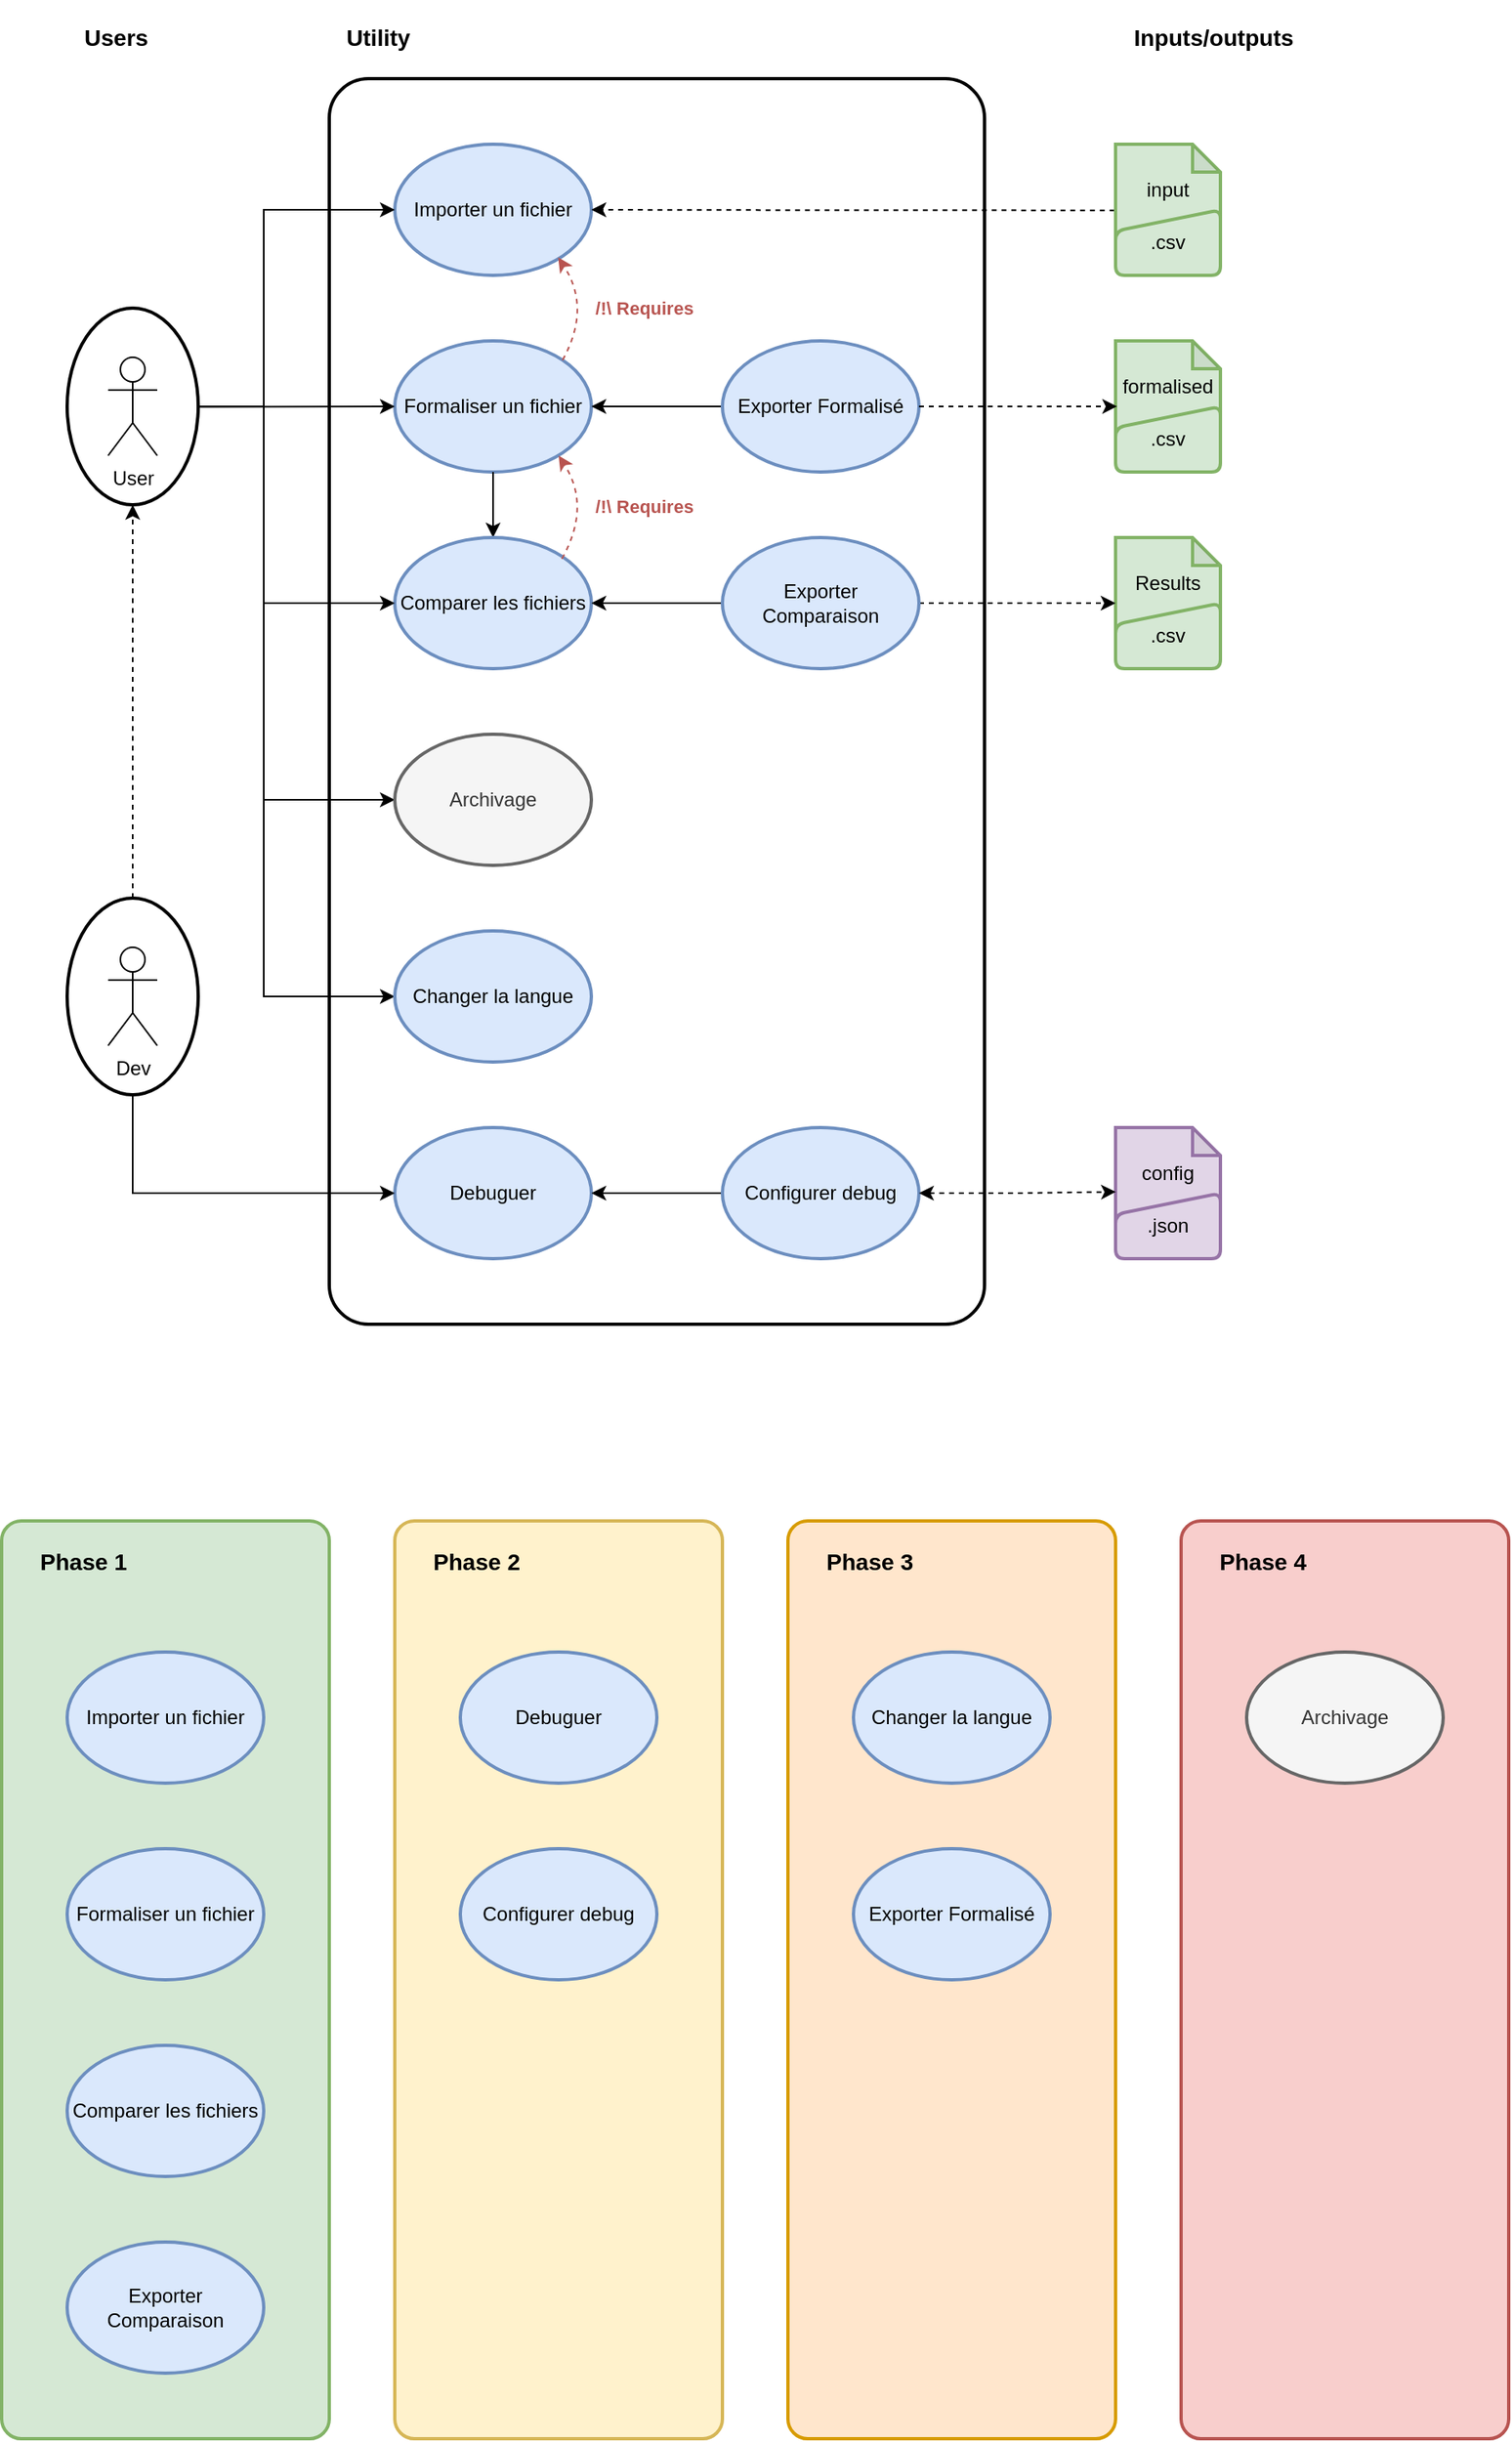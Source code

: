 <mxfile version="22.1.0" type="device">
  <diagram name="Page-1" id="y4yJ1lstMh98BxArJW6d">
    <mxGraphModel dx="1687" dy="2089" grid="1" gridSize="10" guides="1" tooltips="1" connect="1" arrows="1" fold="1" page="1" pageScale="1" pageWidth="827" pageHeight="1169" math="0" shadow="0">
      <root>
        <mxCell id="0" />
        <mxCell id="1" parent="0" />
        <mxCell id="6OBUlaH4lGdyUqKL5ivK-75" value="" style="rounded=1;whiteSpace=wrap;html=1;strokeWidth=2;arcSize=6;fillColor=none;" vertex="1" parent="1">
          <mxGeometry x="200" y="40" width="400" height="760" as="geometry" />
        </mxCell>
        <mxCell id="6OBUlaH4lGdyUqKL5ivK-2" value="Importer un fichier" style="ellipse;whiteSpace=wrap;html=1;fillColor=#dae8fc;strokeColor=#6c8ebf;strokeWidth=2;" vertex="1" parent="1">
          <mxGeometry x="240" y="80" width="120" height="80" as="geometry" />
        </mxCell>
        <mxCell id="6OBUlaH4lGdyUqKL5ivK-3" value="Formaliser un fichier" style="ellipse;whiteSpace=wrap;html=1;fillColor=#dae8fc;strokeColor=#6c8ebf;strokeWidth=2;" vertex="1" parent="1">
          <mxGeometry x="240" y="200" width="120" height="80" as="geometry" />
        </mxCell>
        <mxCell id="6OBUlaH4lGdyUqKL5ivK-5" style="edgeStyle=orthogonalEdgeStyle;rounded=0;orthogonalLoop=1;jettySize=auto;html=1;strokeWidth=1;startArrow=classic;startFill=1;endArrow=none;endFill=0;" edge="1" parent="1" source="6OBUlaH4lGdyUqKL5ivK-4" target="6OBUlaH4lGdyUqKL5ivK-3">
          <mxGeometry relative="1" as="geometry" />
        </mxCell>
        <mxCell id="6OBUlaH4lGdyUqKL5ivK-4" value="Comparer les fichiers" style="ellipse;whiteSpace=wrap;html=1;fillColor=#dae8fc;strokeColor=#6c8ebf;strokeWidth=2;" vertex="1" parent="1">
          <mxGeometry x="240" y="320" width="120" height="80" as="geometry" />
        </mxCell>
        <mxCell id="6OBUlaH4lGdyUqKL5ivK-9" style="edgeStyle=orthogonalEdgeStyle;rounded=0;orthogonalLoop=1;jettySize=auto;html=1;strokeWidth=1;" edge="1" parent="1" source="6OBUlaH4lGdyUqKL5ivK-8" target="6OBUlaH4lGdyUqKL5ivK-3">
          <mxGeometry relative="1" as="geometry">
            <Array as="points">
              <mxPoint x="130" y="240" />
              <mxPoint x="130" y="240" />
            </Array>
          </mxGeometry>
        </mxCell>
        <mxCell id="6OBUlaH4lGdyUqKL5ivK-10" style="rounded=0;orthogonalLoop=1;jettySize=auto;html=1;exitX=0.5;exitY=0;exitDx=0;exitDy=0;entryX=0;entryY=0.5;entryDx=0;entryDy=0;edgeStyle=orthogonalEdgeStyle;strokeWidth=1;" edge="1" parent="1" source="6OBUlaH4lGdyUqKL5ivK-8" target="6OBUlaH4lGdyUqKL5ivK-2">
          <mxGeometry relative="1" as="geometry">
            <Array as="points">
              <mxPoint x="160" y="240" />
              <mxPoint x="160" y="120" />
            </Array>
          </mxGeometry>
        </mxCell>
        <mxCell id="6OBUlaH4lGdyUqKL5ivK-11" style="rounded=0;orthogonalLoop=1;jettySize=auto;html=1;exitX=0.5;exitY=0;exitDx=0;exitDy=0;entryX=0;entryY=0.5;entryDx=0;entryDy=0;edgeStyle=orthogonalEdgeStyle;strokeWidth=1;" edge="1" parent="1" source="6OBUlaH4lGdyUqKL5ivK-8" target="6OBUlaH4lGdyUqKL5ivK-4">
          <mxGeometry relative="1" as="geometry">
            <Array as="points">
              <mxPoint x="160" y="240" />
              <mxPoint x="160" y="360" />
            </Array>
          </mxGeometry>
        </mxCell>
        <mxCell id="6OBUlaH4lGdyUqKL5ivK-36" style="rounded=0;orthogonalLoop=1;jettySize=auto;html=1;exitX=0.5;exitY=0;exitDx=0;exitDy=0;entryX=0;entryY=0.5;entryDx=0;entryDy=0;edgeStyle=orthogonalEdgeStyle;strokeWidth=1;" edge="1" parent="1" source="6OBUlaH4lGdyUqKL5ivK-8" target="6OBUlaH4lGdyUqKL5ivK-13">
          <mxGeometry relative="1" as="geometry">
            <Array as="points">
              <mxPoint x="160" y="240" />
              <mxPoint x="160" y="600" />
            </Array>
          </mxGeometry>
        </mxCell>
        <mxCell id="6OBUlaH4lGdyUqKL5ivK-104" style="edgeStyle=orthogonalEdgeStyle;rounded=0;orthogonalLoop=1;jettySize=auto;html=1;entryX=0;entryY=0.5;entryDx=0;entryDy=0;" edge="1" parent="1" source="6OBUlaH4lGdyUqKL5ivK-8" target="6OBUlaH4lGdyUqKL5ivK-103">
          <mxGeometry relative="1" as="geometry">
            <Array as="points">
              <mxPoint x="160" y="240" />
              <mxPoint x="160" y="480" />
            </Array>
          </mxGeometry>
        </mxCell>
        <mxCell id="6OBUlaH4lGdyUqKL5ivK-8" value="" style="ellipse;whiteSpace=wrap;html=1;rotation=90;strokeWidth=2;" vertex="1" parent="1">
          <mxGeometry x="20" y="200" width="120" height="80" as="geometry" />
        </mxCell>
        <mxCell id="6OBUlaH4lGdyUqKL5ivK-6" value="User" style="shape=umlActor;verticalLabelPosition=bottom;verticalAlign=top;html=1;outlineConnect=0;" vertex="1" parent="1">
          <mxGeometry x="65" y="210" width="30" height="60" as="geometry" />
        </mxCell>
        <mxCell id="6OBUlaH4lGdyUqKL5ivK-13" value="Changer la langue" style="ellipse;whiteSpace=wrap;html=1;fillColor=#dae8fc;strokeColor=#6c8ebf;strokeWidth=2;" vertex="1" parent="1">
          <mxGeometry x="240" y="560" width="120" height="80" as="geometry" />
        </mxCell>
        <mxCell id="6OBUlaH4lGdyUqKL5ivK-14" value="Debuguer" style="ellipse;whiteSpace=wrap;html=1;fillColor=#dae8fc;strokeColor=#6c8ebf;strokeWidth=2;" vertex="1" parent="1">
          <mxGeometry x="240" y="680" width="120" height="80" as="geometry" />
        </mxCell>
        <mxCell id="6OBUlaH4lGdyUqKL5ivK-22" style="orthogonalLoop=1;jettySize=auto;html=1;exitX=1;exitY=0;exitDx=0;exitDy=0;entryX=0.831;entryY=0.863;entryDx=0;entryDy=0;entryPerimeter=0;fillColor=#f8cecc;strokeColor=#b85450;strokeWidth=1;curved=1;dashed=1;" edge="1" parent="1" source="6OBUlaH4lGdyUqKL5ivK-3" target="6OBUlaH4lGdyUqKL5ivK-2">
          <mxGeometry relative="1" as="geometry">
            <Array as="points">
              <mxPoint x="360" y="180" />
            </Array>
          </mxGeometry>
        </mxCell>
        <mxCell id="6OBUlaH4lGdyUqKL5ivK-29" value="&lt;b&gt;&lt;font color=&quot;#b85450&quot;&gt;/!\ Requires&lt;br&gt;&lt;/font&gt;&lt;/b&gt;" style="edgeLabel;html=1;align=center;verticalAlign=middle;resizable=0;points=[];" vertex="1" connectable="0" parent="6OBUlaH4lGdyUqKL5ivK-22">
          <mxGeometry x="0.104" y="6" relative="1" as="geometry">
            <mxPoint x="39" as="offset" />
          </mxGeometry>
        </mxCell>
        <mxCell id="6OBUlaH4lGdyUqKL5ivK-40" style="edgeStyle=orthogonalEdgeStyle;rounded=0;orthogonalLoop=1;jettySize=auto;html=1;entryX=1;entryY=0.5;entryDx=0;entryDy=0;strokeWidth=1;dashed=1;exitX=-0.01;exitY=0.576;exitDx=0;exitDy=0;exitPerimeter=0;" edge="1" parent="1" source="6OBUlaH4lGdyUqKL5ivK-38" target="6OBUlaH4lGdyUqKL5ivK-2">
          <mxGeometry relative="1" as="geometry" />
        </mxCell>
        <mxCell id="6OBUlaH4lGdyUqKL5ivK-38" value="&lt;div&gt;input&lt;/div&gt;&lt;div&gt;&lt;br&gt;&lt;/div&gt;" style="shape=note;whiteSpace=wrap;html=1;backgroundOutline=1;darkOpacity=0.05;fillColor=#d5e8d4;strokeColor=#82b366;strokeWidth=2;size=17;" vertex="1" parent="1">
          <mxGeometry x="680" y="80" width="64" height="70" as="geometry" />
        </mxCell>
        <mxCell id="6OBUlaH4lGdyUqKL5ivK-41" value="&lt;div&gt;formalised&lt;/div&gt;&lt;div&gt;&lt;br&gt;&lt;/div&gt;" style="shape=note;whiteSpace=wrap;html=1;backgroundOutline=1;darkOpacity=0.05;fillColor=#d5e8d4;strokeColor=#82b366;strokeWidth=2;size=17;" vertex="1" parent="1">
          <mxGeometry x="680" y="200" width="64" height="70" as="geometry" />
        </mxCell>
        <mxCell id="6OBUlaH4lGdyUqKL5ivK-42" value="&lt;div&gt;Results&lt;/div&gt;&lt;div&gt;&lt;br&gt;&lt;/div&gt;" style="shape=note;whiteSpace=wrap;html=1;backgroundOutline=1;darkOpacity=0.05;fillColor=#d5e8d4;strokeColor=#82b366;strokeWidth=2;size=17;" vertex="1" parent="1">
          <mxGeometry x="680" y="320" width="64" height="70" as="geometry" />
        </mxCell>
        <mxCell id="6OBUlaH4lGdyUqKL5ivK-43" value=".csv" style="html=1;strokeWidth=2;shape=manualInput;whiteSpace=wrap;rounded=1;size=13;arcSize=11;fillColor=#d5e8d4;strokeColor=#82b366;" vertex="1" parent="1">
          <mxGeometry x="680" y="360" width="64" height="40" as="geometry" />
        </mxCell>
        <mxCell id="6OBUlaH4lGdyUqKL5ivK-45" value=".csv" style="html=1;strokeWidth=2;shape=manualInput;whiteSpace=wrap;rounded=1;size=13;arcSize=11;fillColor=#d5e8d4;strokeColor=#82b366;" vertex="1" parent="1">
          <mxGeometry x="680" y="240" width="64" height="40" as="geometry" />
        </mxCell>
        <mxCell id="6OBUlaH4lGdyUqKL5ivK-47" value=".csv" style="html=1;strokeWidth=2;shape=manualInput;whiteSpace=wrap;rounded=1;size=13;arcSize=11;fillColor=#d5e8d4;strokeColor=#82b366;" vertex="1" parent="1">
          <mxGeometry x="680" y="120" width="64" height="40" as="geometry" />
        </mxCell>
        <mxCell id="6OBUlaH4lGdyUqKL5ivK-50" style="orthogonalLoop=1;jettySize=auto;html=1;exitX=1;exitY=0;exitDx=0;exitDy=0;entryX=0.831;entryY=0.863;entryDx=0;entryDy=0;entryPerimeter=0;fillColor=#f8cecc;strokeColor=#b85450;strokeWidth=1;curved=1;dashed=1;" edge="1" parent="1">
          <mxGeometry relative="1" as="geometry">
            <mxPoint x="342" y="333" as="sourcePoint" />
            <mxPoint x="340" y="270" as="targetPoint" />
            <Array as="points">
              <mxPoint x="360" y="301" />
            </Array>
          </mxGeometry>
        </mxCell>
        <mxCell id="6OBUlaH4lGdyUqKL5ivK-51" value="&lt;b&gt;&lt;font color=&quot;#b85450&quot;&gt;/!\ Requires&lt;br&gt;&lt;/font&gt;&lt;/b&gt;" style="edgeLabel;html=1;align=center;verticalAlign=middle;resizable=0;points=[];" vertex="1" connectable="0" parent="6OBUlaH4lGdyUqKL5ivK-50">
          <mxGeometry x="0.104" y="6" relative="1" as="geometry">
            <mxPoint x="39" as="offset" />
          </mxGeometry>
        </mxCell>
        <mxCell id="6OBUlaH4lGdyUqKL5ivK-52" value="&lt;h3&gt;Utility&lt;/h3&gt;" style="text;html=1;strokeColor=none;fillColor=none;align=center;verticalAlign=middle;whiteSpace=wrap;rounded=0;" vertex="1" parent="1">
          <mxGeometry x="200" width="60" height="30" as="geometry" />
        </mxCell>
        <mxCell id="6OBUlaH4lGdyUqKL5ivK-53" value="&lt;h3&gt;Inputs/outputs&lt;/h3&gt;" style="text;html=1;strokeColor=none;fillColor=none;align=center;verticalAlign=middle;whiteSpace=wrap;rounded=0;" vertex="1" parent="1">
          <mxGeometry x="680" width="120" height="30" as="geometry" />
        </mxCell>
        <mxCell id="6OBUlaH4lGdyUqKL5ivK-55" value="&lt;h3&gt;Users&lt;/h3&gt;" style="text;html=1;strokeColor=none;fillColor=none;align=center;verticalAlign=middle;whiteSpace=wrap;rounded=0;" vertex="1" parent="1">
          <mxGeometry x="40" width="60" height="30" as="geometry" />
        </mxCell>
        <mxCell id="6OBUlaH4lGdyUqKL5ivK-58" style="edgeStyle=orthogonalEdgeStyle;rounded=0;orthogonalLoop=1;jettySize=auto;html=1;strokeWidth=1;" edge="1" parent="1" source="6OBUlaH4lGdyUqKL5ivK-56" target="6OBUlaH4lGdyUqKL5ivK-14">
          <mxGeometry relative="1" as="geometry">
            <Array as="points">
              <mxPoint x="80" y="720" />
            </Array>
          </mxGeometry>
        </mxCell>
        <mxCell id="6OBUlaH4lGdyUqKL5ivK-70" style="edgeStyle=orthogonalEdgeStyle;rounded=0;orthogonalLoop=1;jettySize=auto;html=1;entryX=1;entryY=0.5;entryDx=0;entryDy=0;strokeWidth=1;dashed=1;" edge="1" parent="1" source="6OBUlaH4lGdyUqKL5ivK-56" target="6OBUlaH4lGdyUqKL5ivK-8">
          <mxGeometry relative="1" as="geometry" />
        </mxCell>
        <mxCell id="6OBUlaH4lGdyUqKL5ivK-56" value="" style="ellipse;whiteSpace=wrap;html=1;rotation=90;strokeWidth=2;" vertex="1" parent="1">
          <mxGeometry x="20" y="560" width="120" height="80" as="geometry" />
        </mxCell>
        <mxCell id="6OBUlaH4lGdyUqKL5ivK-57" value="Dev" style="shape=umlActor;verticalLabelPosition=bottom;verticalAlign=top;html=1;outlineConnect=0;" vertex="1" parent="1">
          <mxGeometry x="65" y="570" width="30" height="60" as="geometry" />
        </mxCell>
        <mxCell id="6OBUlaH4lGdyUqKL5ivK-66" value="&lt;div&gt;config&lt;/div&gt;&lt;div&gt;&lt;br&gt;&lt;/div&gt;" style="shape=note;whiteSpace=wrap;html=1;backgroundOutline=1;darkOpacity=0.05;fillColor=#e1d5e7;strokeColor=#9673a6;strokeWidth=2;size=17;" vertex="1" parent="1">
          <mxGeometry x="680" y="680" width="64" height="70" as="geometry" />
        </mxCell>
        <mxCell id="6OBUlaH4lGdyUqKL5ivK-67" value=".json" style="html=1;strokeWidth=2;shape=manualInput;whiteSpace=wrap;rounded=1;size=13;arcSize=11;fillColor=#e1d5e7;strokeColor=#9673a6;" vertex="1" parent="1">
          <mxGeometry x="680" y="720" width="64" height="40" as="geometry" />
        </mxCell>
        <mxCell id="6OBUlaH4lGdyUqKL5ivK-76" value="" style="rounded=1;whiteSpace=wrap;html=1;strokeWidth=2;arcSize=6;fillColor=#d5e8d4;strokeColor=#82b366;" vertex="1" parent="1">
          <mxGeometry y="920" width="200" height="560" as="geometry" />
        </mxCell>
        <mxCell id="6OBUlaH4lGdyUqKL5ivK-77" value="" style="rounded=1;whiteSpace=wrap;html=1;strokeWidth=2;arcSize=6;fillColor=#fff2cc;strokeColor=#d6b656;" vertex="1" parent="1">
          <mxGeometry x="240" y="920" width="200" height="560" as="geometry" />
        </mxCell>
        <mxCell id="6OBUlaH4lGdyUqKL5ivK-78" value="" style="rounded=1;whiteSpace=wrap;html=1;strokeWidth=2;arcSize=6;fillColor=#ffe6cc;strokeColor=#d79b00;" vertex="1" parent="1">
          <mxGeometry x="480" y="920" width="200" height="560" as="geometry" />
        </mxCell>
        <mxCell id="6OBUlaH4lGdyUqKL5ivK-79" value="" style="rounded=1;whiteSpace=wrap;html=1;strokeWidth=2;arcSize=6;fillColor=#f8cecc;strokeColor=#b85450;" vertex="1" parent="1">
          <mxGeometry x="720" y="920" width="200" height="560" as="geometry" />
        </mxCell>
        <mxCell id="6OBUlaH4lGdyUqKL5ivK-80" value="&lt;h3&gt;Phase 2&lt;/h3&gt;" style="text;html=1;strokeColor=none;fillColor=none;align=center;verticalAlign=middle;whiteSpace=wrap;rounded=0;" vertex="1" parent="1">
          <mxGeometry x="260" y="930" width="60" height="30" as="geometry" />
        </mxCell>
        <mxCell id="6OBUlaH4lGdyUqKL5ivK-81" value="&lt;h3&gt;Phase 1&lt;br&gt;&lt;/h3&gt;" style="text;html=1;strokeColor=none;fillColor=none;align=center;verticalAlign=middle;whiteSpace=wrap;rounded=0;" vertex="1" parent="1">
          <mxGeometry x="20" y="930" width="60" height="30" as="geometry" />
        </mxCell>
        <mxCell id="6OBUlaH4lGdyUqKL5ivK-82" value="&lt;h3&gt;Phase 3&lt;br&gt;&lt;/h3&gt;" style="text;html=1;strokeColor=none;fillColor=none;align=center;verticalAlign=middle;whiteSpace=wrap;rounded=0;" vertex="1" parent="1">
          <mxGeometry x="500" y="930" width="60" height="30" as="geometry" />
        </mxCell>
        <mxCell id="6OBUlaH4lGdyUqKL5ivK-83" value="&lt;h3&gt;Phase 4&lt;br&gt;&lt;/h3&gt;" style="text;html=1;strokeColor=none;fillColor=none;align=center;verticalAlign=middle;whiteSpace=wrap;rounded=0;" vertex="1" parent="1">
          <mxGeometry x="740" y="930" width="60" height="30" as="geometry" />
        </mxCell>
        <mxCell id="6OBUlaH4lGdyUqKL5ivK-84" value="Importer un fichier" style="ellipse;whiteSpace=wrap;html=1;fillColor=#dae8fc;strokeColor=#6c8ebf;strokeWidth=2;" vertex="1" parent="1">
          <mxGeometry x="40" y="1000" width="120" height="80" as="geometry" />
        </mxCell>
        <mxCell id="6OBUlaH4lGdyUqKL5ivK-85" value="Comparer les fichiers" style="ellipse;whiteSpace=wrap;html=1;fillColor=#dae8fc;strokeColor=#6c8ebf;strokeWidth=2;" vertex="1" parent="1">
          <mxGeometry x="40" y="1240" width="120" height="80" as="geometry" />
        </mxCell>
        <mxCell id="6OBUlaH4lGdyUqKL5ivK-86" value="Formaliser un fichier" style="ellipse;whiteSpace=wrap;html=1;fillColor=#dae8fc;strokeColor=#6c8ebf;strokeWidth=2;" vertex="1" parent="1">
          <mxGeometry x="40" y="1120" width="120" height="80" as="geometry" />
        </mxCell>
        <mxCell id="6OBUlaH4lGdyUqKL5ivK-87" value="Configurer debug" style="ellipse;whiteSpace=wrap;html=1;fillColor=#dae8fc;strokeColor=#6c8ebf;strokeWidth=2;" vertex="1" parent="1">
          <mxGeometry x="280" y="1120" width="120" height="80" as="geometry" />
        </mxCell>
        <mxCell id="6OBUlaH4lGdyUqKL5ivK-88" value="Changer la langue" style="ellipse;whiteSpace=wrap;html=1;fillColor=#dae8fc;strokeColor=#6c8ebf;strokeWidth=2;" vertex="1" parent="1">
          <mxGeometry x="520" y="1000" width="120" height="80" as="geometry" />
        </mxCell>
        <mxCell id="6OBUlaH4lGdyUqKL5ivK-92" style="edgeStyle=orthogonalEdgeStyle;rounded=0;orthogonalLoop=1;jettySize=auto;html=1;entryX=1;entryY=0.5;entryDx=0;entryDy=0;strokeWidth=1;" edge="1" parent="1" source="6OBUlaH4lGdyUqKL5ivK-89" target="6OBUlaH4lGdyUqKL5ivK-3">
          <mxGeometry relative="1" as="geometry" />
        </mxCell>
        <mxCell id="6OBUlaH4lGdyUqKL5ivK-89" value="Exporter Formalisé" style="ellipse;whiteSpace=wrap;html=1;fillColor=#dae8fc;strokeColor=#6c8ebf;strokeWidth=2;" vertex="1" parent="1">
          <mxGeometry x="440" y="200" width="120" height="80" as="geometry" />
        </mxCell>
        <mxCell id="6OBUlaH4lGdyUqKL5ivK-91" style="edgeStyle=orthogonalEdgeStyle;rounded=0;orthogonalLoop=1;jettySize=auto;html=1;entryX=1;entryY=0.5;entryDx=0;entryDy=0;strokeWidth=1;" edge="1" parent="1" source="6OBUlaH4lGdyUqKL5ivK-90" target="6OBUlaH4lGdyUqKL5ivK-4">
          <mxGeometry relative="1" as="geometry" />
        </mxCell>
        <mxCell id="6OBUlaH4lGdyUqKL5ivK-102" style="edgeStyle=orthogonalEdgeStyle;rounded=0;orthogonalLoop=1;jettySize=auto;html=1;entryX=0;entryY=0;entryDx=0;entryDy=0;strokeWidth=1;dashed=1;" edge="1" parent="1" source="6OBUlaH4lGdyUqKL5ivK-90" target="6OBUlaH4lGdyUqKL5ivK-43">
          <mxGeometry relative="1" as="geometry">
            <Array as="points">
              <mxPoint x="650" y="360" />
              <mxPoint x="650" y="360" />
            </Array>
          </mxGeometry>
        </mxCell>
        <mxCell id="6OBUlaH4lGdyUqKL5ivK-90" value="Exporter Comparaison" style="ellipse;whiteSpace=wrap;html=1;fillColor=#dae8fc;strokeColor=#6c8ebf;strokeWidth=2;" vertex="1" parent="1">
          <mxGeometry x="440" y="320" width="120" height="80" as="geometry" />
        </mxCell>
        <mxCell id="6OBUlaH4lGdyUqKL5ivK-93" style="edgeStyle=orthogonalEdgeStyle;rounded=0;orthogonalLoop=1;jettySize=auto;html=1;entryX=0.015;entryY=0.571;entryDx=0;entryDy=0;entryPerimeter=0;strokeWidth=1;dashed=1;" edge="1" parent="1" source="6OBUlaH4lGdyUqKL5ivK-89" target="6OBUlaH4lGdyUqKL5ivK-41">
          <mxGeometry relative="1" as="geometry" />
        </mxCell>
        <mxCell id="6OBUlaH4lGdyUqKL5ivK-96" style="edgeStyle=orthogonalEdgeStyle;rounded=0;orthogonalLoop=1;jettySize=auto;html=1;entryX=1;entryY=0.5;entryDx=0;entryDy=0;strokeWidth=1;" edge="1" parent="1" source="6OBUlaH4lGdyUqKL5ivK-95" target="6OBUlaH4lGdyUqKL5ivK-14">
          <mxGeometry relative="1" as="geometry" />
        </mxCell>
        <mxCell id="6OBUlaH4lGdyUqKL5ivK-95" value="Configurer debug" style="ellipse;whiteSpace=wrap;html=1;fillColor=#dae8fc;strokeColor=#6c8ebf;strokeWidth=2;" vertex="1" parent="1">
          <mxGeometry x="440" y="680" width="120" height="80" as="geometry" />
        </mxCell>
        <mxCell id="6OBUlaH4lGdyUqKL5ivK-97" style="edgeStyle=orthogonalEdgeStyle;rounded=0;orthogonalLoop=1;jettySize=auto;html=1;dashed=1;startArrow=classic;startFill=1;strokeWidth=1;entryX=0.003;entryY=0.56;entryDx=0;entryDy=0;entryPerimeter=0;" edge="1" parent="1" source="6OBUlaH4lGdyUqKL5ivK-95" target="6OBUlaH4lGdyUqKL5ivK-66">
          <mxGeometry relative="1" as="geometry">
            <mxPoint x="810" y="750" as="targetPoint" />
            <Array as="points" />
          </mxGeometry>
        </mxCell>
        <mxCell id="6OBUlaH4lGdyUqKL5ivK-99" value="Debuguer" style="ellipse;whiteSpace=wrap;html=1;fillColor=#dae8fc;strokeColor=#6c8ebf;strokeWidth=2;" vertex="1" parent="1">
          <mxGeometry x="280" y="1000" width="120" height="80" as="geometry" />
        </mxCell>
        <mxCell id="6OBUlaH4lGdyUqKL5ivK-100" value="Exporter Formalisé" style="ellipse;whiteSpace=wrap;html=1;fillColor=#dae8fc;strokeColor=#6c8ebf;strokeWidth=2;" vertex="1" parent="1">
          <mxGeometry x="520" y="1120" width="120" height="80" as="geometry" />
        </mxCell>
        <mxCell id="6OBUlaH4lGdyUqKL5ivK-101" value="Exporter Comparaison" style="ellipse;whiteSpace=wrap;html=1;fillColor=#dae8fc;strokeColor=#6c8ebf;strokeWidth=2;" vertex="1" parent="1">
          <mxGeometry x="40" y="1360" width="120" height="80" as="geometry" />
        </mxCell>
        <mxCell id="6OBUlaH4lGdyUqKL5ivK-103" value="Archivage" style="ellipse;whiteSpace=wrap;html=1;fillColor=#f5f5f5;strokeColor=#666666;strokeWidth=2;fontColor=#333333;" vertex="1" parent="1">
          <mxGeometry x="240" y="440" width="120" height="80" as="geometry" />
        </mxCell>
        <mxCell id="6OBUlaH4lGdyUqKL5ivK-105" value="Archivage" style="ellipse;whiteSpace=wrap;html=1;fillColor=#f5f5f5;strokeColor=#666666;strokeWidth=2;fontColor=#333333;" vertex="1" parent="1">
          <mxGeometry x="760" y="1000" width="120" height="80" as="geometry" />
        </mxCell>
      </root>
    </mxGraphModel>
  </diagram>
</mxfile>

